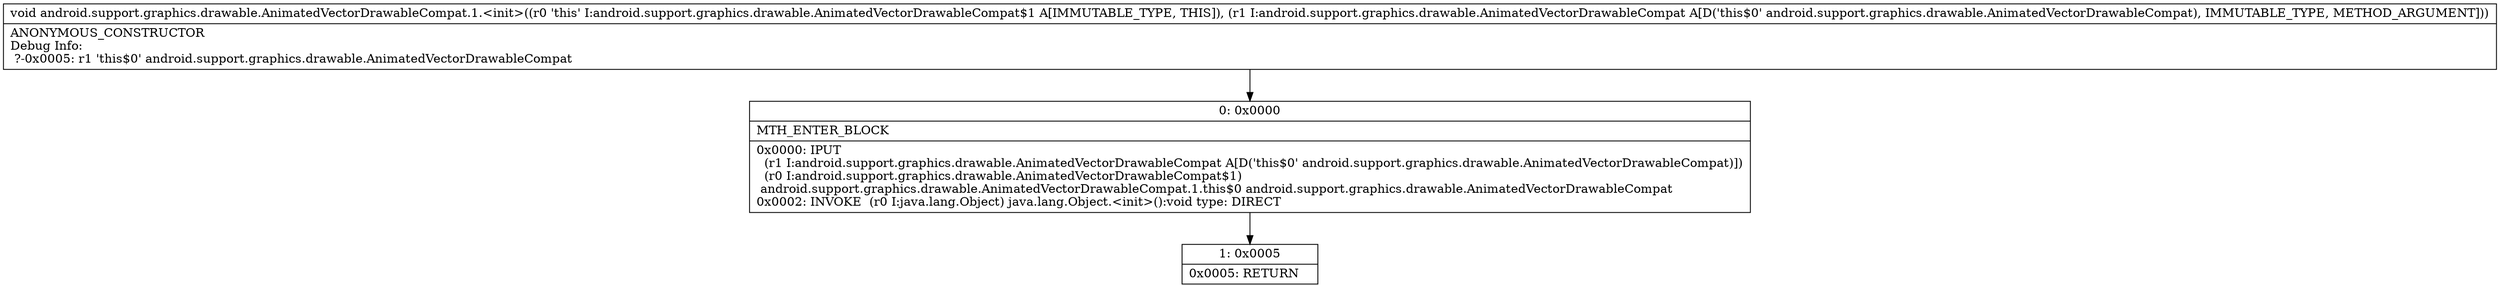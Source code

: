 digraph "CFG forandroid.support.graphics.drawable.AnimatedVectorDrawableCompat.1.\<init\>(Landroid\/support\/graphics\/drawable\/AnimatedVectorDrawableCompat;)V" {
Node_0 [shape=record,label="{0\:\ 0x0000|MTH_ENTER_BLOCK\l|0x0000: IPUT  \l  (r1 I:android.support.graphics.drawable.AnimatedVectorDrawableCompat A[D('this$0' android.support.graphics.drawable.AnimatedVectorDrawableCompat)])\l  (r0 I:android.support.graphics.drawable.AnimatedVectorDrawableCompat$1)\l android.support.graphics.drawable.AnimatedVectorDrawableCompat.1.this$0 android.support.graphics.drawable.AnimatedVectorDrawableCompat \l0x0002: INVOKE  (r0 I:java.lang.Object) java.lang.Object.\<init\>():void type: DIRECT \l}"];
Node_1 [shape=record,label="{1\:\ 0x0005|0x0005: RETURN   \l}"];
MethodNode[shape=record,label="{void android.support.graphics.drawable.AnimatedVectorDrawableCompat.1.\<init\>((r0 'this' I:android.support.graphics.drawable.AnimatedVectorDrawableCompat$1 A[IMMUTABLE_TYPE, THIS]), (r1 I:android.support.graphics.drawable.AnimatedVectorDrawableCompat A[D('this$0' android.support.graphics.drawable.AnimatedVectorDrawableCompat), IMMUTABLE_TYPE, METHOD_ARGUMENT]))  | ANONYMOUS_CONSTRUCTOR\lDebug Info:\l  ?\-0x0005: r1 'this$0' android.support.graphics.drawable.AnimatedVectorDrawableCompat\l}"];
MethodNode -> Node_0;
Node_0 -> Node_1;
}

